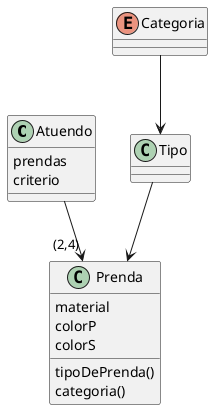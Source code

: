 @startuml
class Atuendo{
prendas
criterio
}

class Prenda{
material
colorP
colorS
tipoDePrenda()
categoria()
}

enum Categoria{
}

class Tipo{
}


Atuendo -->"(2,4)" Prenda 
Tipo --> Prenda
Categoria --> Tipo

 
@enduml